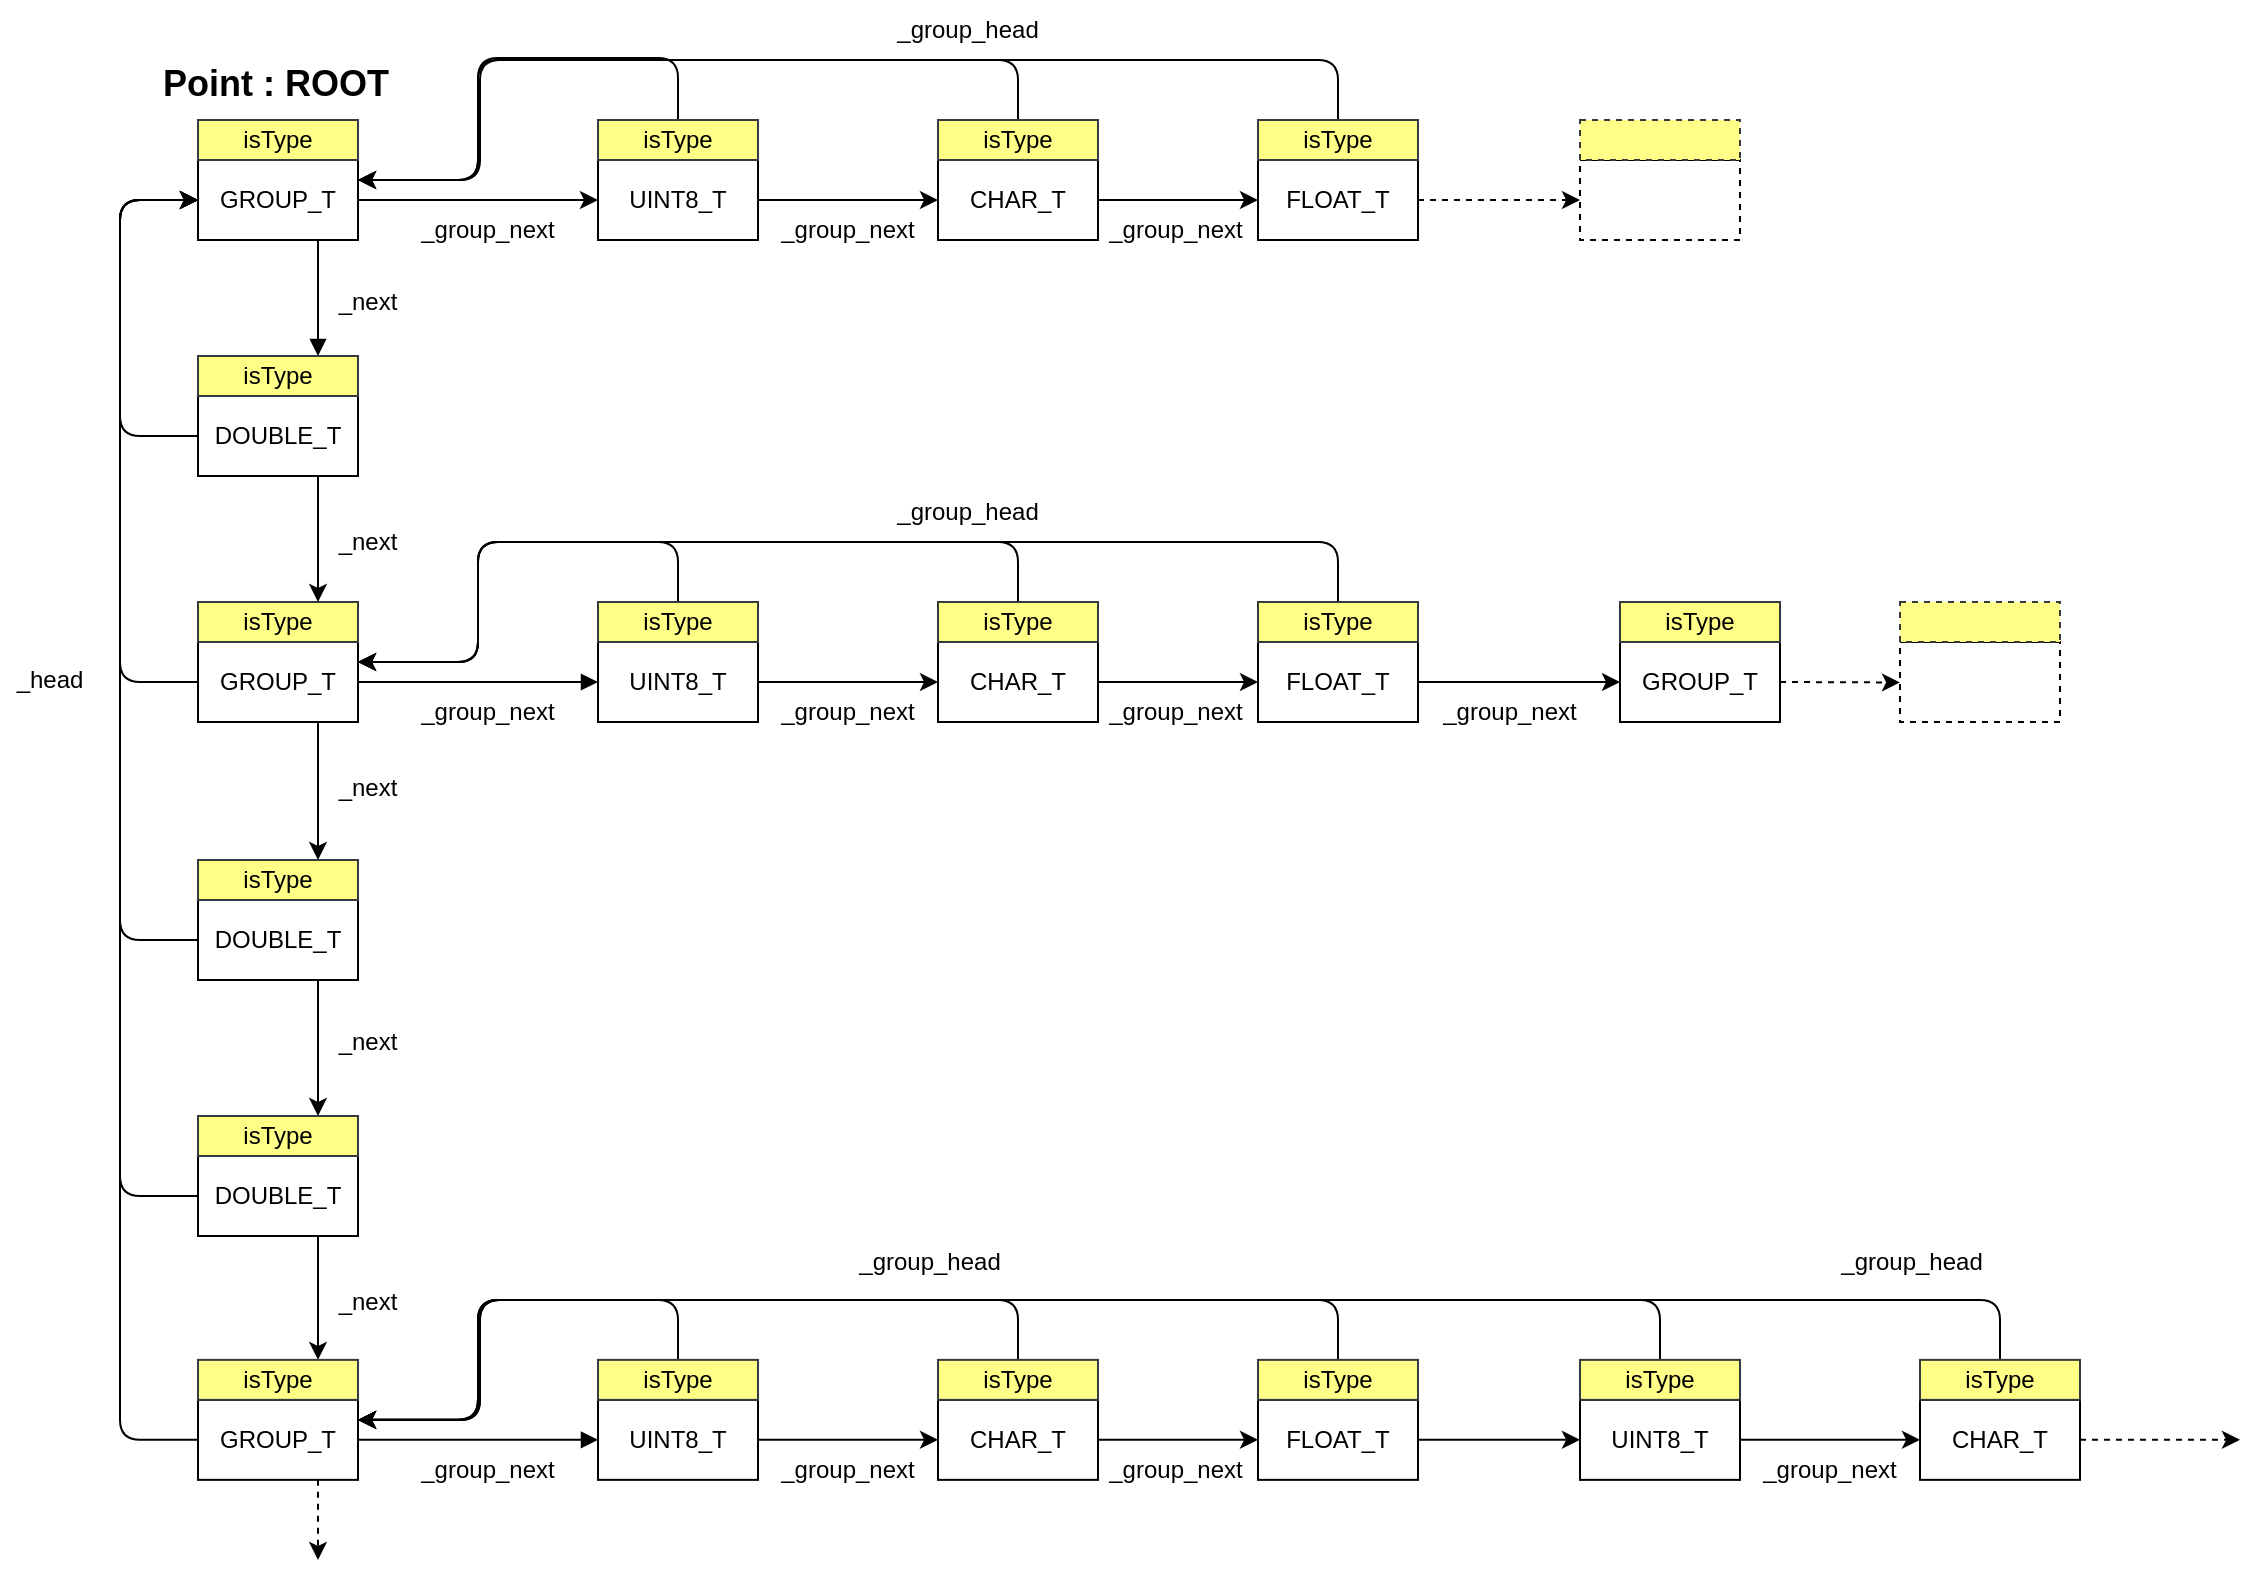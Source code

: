 <mxfile>
    <diagram id="4iThiWOuW6RBE41MxMGM" name="Init Point">
        <mxGraphModel dx="1348" dy="1096" grid="1" gridSize="10" guides="1" tooltips="1" connect="1" arrows="1" fold="1" page="1" pageScale="1" pageWidth="1169" pageHeight="827" math="0" shadow="0">
            <root>
                <mxCell id="0"/>
                <mxCell id="1" parent="0"/>
                <mxCell id="n9nPnC-nrkT3UAbufBiy-1" style="edgeStyle=none;html=1;exitX=1;exitY=0.5;exitDx=0;exitDy=0;entryX=0;entryY=0.5;entryDx=0;entryDy=0;endArrow=block;endFill=1;" edge="1" parent="1" source="ofREAWRliKzhn9Ep3vmD-1" target="ofREAWRliKzhn9Ep3vmD-10">
                    <mxGeometry relative="1" as="geometry"/>
                </mxCell>
                <mxCell id="n9nPnC-nrkT3UAbufBiy-42" style="edgeStyle=none;html=1;exitX=0.75;exitY=1;exitDx=0;exitDy=0;entryX=0.75;entryY=0;entryDx=0;entryDy=0;" edge="1" parent="1" source="ofREAWRliKzhn9Ep3vmD-1" target="n9nPnC-nrkT3UAbufBiy-41">
                    <mxGeometry relative="1" as="geometry"/>
                </mxCell>
                <mxCell id="YsFe-nArVIZYpezZopTt-15" style="edgeStyle=orthogonalEdgeStyle;html=1;exitX=0;exitY=0.5;exitDx=0;exitDy=0;entryX=0;entryY=0.5;entryDx=0;entryDy=0;" edge="1" parent="1" source="ofREAWRliKzhn9Ep3vmD-1" target="n9nPnC-nrkT3UAbufBiy-16">
                    <mxGeometry relative="1" as="geometry">
                        <Array as="points">
                            <mxPoint x="80" y="361"/>
                            <mxPoint x="80" y="120"/>
                        </Array>
                    </mxGeometry>
                </mxCell>
                <mxCell id="ofREAWRliKzhn9Ep3vmD-1" value="GROUP_T" style="rounded=0;whiteSpace=wrap;html=1;" vertex="1" parent="1">
                    <mxGeometry x="119" y="341" width="80" height="40" as="geometry"/>
                </mxCell>
                <mxCell id="n9nPnC-nrkT3UAbufBiy-8" style="edgeStyle=none;html=1;exitX=1;exitY=0.5;exitDx=0;exitDy=0;entryX=0;entryY=0.5;entryDx=0;entryDy=0;" edge="1" parent="1" source="ofREAWRliKzhn9Ep3vmD-2" target="ofREAWRliKzhn9Ep3vmD-4">
                    <mxGeometry relative="1" as="geometry"/>
                </mxCell>
                <mxCell id="ofREAWRliKzhn9Ep3vmD-2" value="CHAR_T" style="rounded=0;whiteSpace=wrap;html=1;" vertex="1" parent="1">
                    <mxGeometry x="489" y="341" width="80" height="40" as="geometry"/>
                </mxCell>
                <mxCell id="yKMFhbzpg5A_5rozGzah-3" style="edgeStyle=none;html=1;exitX=1;exitY=0.5;exitDx=0;exitDy=0;" edge="1" parent="1" source="ofREAWRliKzhn9Ep3vmD-4" target="yKMFhbzpg5A_5rozGzah-1">
                    <mxGeometry relative="1" as="geometry"/>
                </mxCell>
                <mxCell id="ofREAWRliKzhn9Ep3vmD-4" value="FLOAT_T" style="rounded=0;whiteSpace=wrap;html=1;" vertex="1" parent="1">
                    <mxGeometry x="649" y="341" width="80" height="40" as="geometry"/>
                </mxCell>
                <mxCell id="n9nPnC-nrkT3UAbufBiy-7" style="edgeStyle=none;html=1;exitX=1;exitY=0.5;exitDx=0;exitDy=0;entryX=0;entryY=0.5;entryDx=0;entryDy=0;" edge="1" parent="1" source="ofREAWRliKzhn9Ep3vmD-10" target="ofREAWRliKzhn9Ep3vmD-2">
                    <mxGeometry relative="1" as="geometry"/>
                </mxCell>
                <mxCell id="ofREAWRliKzhn9Ep3vmD-10" value="UINT8_T" style="rounded=0;whiteSpace=wrap;html=1;" vertex="1" parent="1">
                    <mxGeometry x="319" y="341" width="80" height="40" as="geometry"/>
                </mxCell>
                <mxCell id="wk05YMfpP9dzShogbG-W-1" value="isType" style="rounded=0;whiteSpace=wrap;html=1;fillColor=#ffff88;strokeColor=#36393d;" vertex="1" parent="1">
                    <mxGeometry x="119" y="321" width="80" height="20" as="geometry"/>
                </mxCell>
                <mxCell id="n9nPnC-nrkT3UAbufBiy-10" style="edgeStyle=orthogonalEdgeStyle;html=1;exitX=0.5;exitY=0;exitDx=0;exitDy=0;entryX=1;entryY=0.25;entryDx=0;entryDy=0;" edge="1" parent="1" source="n9nPnC-nrkT3UAbufBiy-4" target="ofREAWRliKzhn9Ep3vmD-1">
                    <mxGeometry relative="1" as="geometry">
                        <Array as="points">
                            <mxPoint x="359" y="291"/>
                            <mxPoint x="259" y="291"/>
                            <mxPoint x="259" y="351"/>
                        </Array>
                    </mxGeometry>
                </mxCell>
                <mxCell id="n9nPnC-nrkT3UAbufBiy-4" value="isType" style="rounded=0;whiteSpace=wrap;html=1;fillColor=#ffff88;strokeColor=#36393d;" vertex="1" parent="1">
                    <mxGeometry x="319" y="321" width="80" height="20" as="geometry"/>
                </mxCell>
                <mxCell id="n9nPnC-nrkT3UAbufBiy-11" style="edgeStyle=orthogonalEdgeStyle;html=1;exitX=0.5;exitY=0;exitDx=0;exitDy=0;" edge="1" parent="1" source="n9nPnC-nrkT3UAbufBiy-5">
                    <mxGeometry relative="1" as="geometry">
                        <mxPoint x="199" y="351" as="targetPoint"/>
                        <Array as="points">
                            <mxPoint x="529" y="291"/>
                            <mxPoint x="259" y="291"/>
                            <mxPoint x="259" y="351"/>
                        </Array>
                    </mxGeometry>
                </mxCell>
                <mxCell id="n9nPnC-nrkT3UAbufBiy-5" value="isType" style="rounded=0;whiteSpace=wrap;html=1;fillColor=#ffff88;strokeColor=#36393d;" vertex="1" parent="1">
                    <mxGeometry x="489" y="321" width="80" height="20" as="geometry"/>
                </mxCell>
                <mxCell id="n9nPnC-nrkT3UAbufBiy-9" style="edgeStyle=orthogonalEdgeStyle;html=1;exitX=0.5;exitY=0;exitDx=0;exitDy=0;entryX=1;entryY=0.25;entryDx=0;entryDy=0;" edge="1" parent="1" source="n9nPnC-nrkT3UAbufBiy-6" target="ofREAWRliKzhn9Ep3vmD-1">
                    <mxGeometry relative="1" as="geometry">
                        <Array as="points">
                            <mxPoint x="689" y="291"/>
                            <mxPoint x="259" y="291"/>
                            <mxPoint x="259" y="351"/>
                        </Array>
                    </mxGeometry>
                </mxCell>
                <mxCell id="n9nPnC-nrkT3UAbufBiy-6" value="isType" style="rounded=0;whiteSpace=wrap;html=1;fillColor=#ffff88;strokeColor=#36393d;" vertex="1" parent="1">
                    <mxGeometry x="649" y="321" width="80" height="20" as="geometry"/>
                </mxCell>
                <mxCell id="n9nPnC-nrkT3UAbufBiy-12" value="_group_next" style="text;html=1;align=center;verticalAlign=middle;whiteSpace=wrap;rounded=0;" vertex="1" parent="1">
                    <mxGeometry x="229" y="361" width="70" height="30" as="geometry"/>
                </mxCell>
                <mxCell id="n9nPnC-nrkT3UAbufBiy-13" value="_group_next" style="text;html=1;align=center;verticalAlign=middle;whiteSpace=wrap;rounded=0;" vertex="1" parent="1">
                    <mxGeometry x="409" y="361" width="70" height="30" as="geometry"/>
                </mxCell>
                <mxCell id="n9nPnC-nrkT3UAbufBiy-14" value="_group_next" style="text;html=1;align=center;verticalAlign=middle;whiteSpace=wrap;rounded=0;" vertex="1" parent="1">
                    <mxGeometry x="573" y="361" width="70" height="30" as="geometry"/>
                </mxCell>
                <mxCell id="n9nPnC-nrkT3UAbufBiy-15" value="_group_head" style="text;html=1;align=center;verticalAlign=middle;whiteSpace=wrap;rounded=0;" vertex="1" parent="1">
                    <mxGeometry x="469" y="261" width="70" height="30" as="geometry"/>
                </mxCell>
                <mxCell id="n9nPnC-nrkT3UAbufBiy-21" style="edgeStyle=none;html=1;exitX=0.75;exitY=1;exitDx=0;exitDy=0;entryX=0.75;entryY=0;entryDx=0;entryDy=0;endArrow=block;endFill=1;" edge="1" parent="1" source="n9nPnC-nrkT3UAbufBiy-16" target="n9nPnC-nrkT3UAbufBiy-20">
                    <mxGeometry relative="1" as="geometry">
                        <mxPoint x="179" y="196" as="targetPoint"/>
                    </mxGeometry>
                </mxCell>
                <mxCell id="n9nPnC-nrkT3UAbufBiy-39" style="edgeStyle=none;html=1;exitX=1;exitY=0.5;exitDx=0;exitDy=0;entryX=0;entryY=0.5;entryDx=0;entryDy=0;" edge="1" parent="1" source="n9nPnC-nrkT3UAbufBiy-16" target="n9nPnC-nrkT3UAbufBiy-29">
                    <mxGeometry relative="1" as="geometry"/>
                </mxCell>
                <mxCell id="n9nPnC-nrkT3UAbufBiy-16" value="GROUP_T" style="rounded=0;whiteSpace=wrap;html=1;" vertex="1" parent="1">
                    <mxGeometry x="119" y="100" width="80" height="40" as="geometry"/>
                </mxCell>
                <mxCell id="n9nPnC-nrkT3UAbufBiy-17" value="isType" style="rounded=0;whiteSpace=wrap;html=1;fillColor=#ffff88;strokeColor=#36393d;" vertex="1" parent="1">
                    <mxGeometry x="119" y="80" width="80" height="20" as="geometry"/>
                </mxCell>
                <mxCell id="n9nPnC-nrkT3UAbufBiy-18" value="&lt;b&gt;&lt;font style=&quot;font-size: 18px;&quot;&gt;Point : ROOT&lt;/font&gt;&lt;/b&gt;" style="text;html=1;align=center;verticalAlign=middle;whiteSpace=wrap;rounded=0;" vertex="1" parent="1">
                    <mxGeometry x="93" y="47" width="130" height="30" as="geometry"/>
                </mxCell>
                <mxCell id="n9nPnC-nrkT3UAbufBiy-22" style="edgeStyle=none;html=1;exitX=0.75;exitY=1;exitDx=0;exitDy=0;entryX=0.75;entryY=0;entryDx=0;entryDy=0;endArrow=classic;endFill=1;" edge="1" parent="1" source="n9nPnC-nrkT3UAbufBiy-19" target="wk05YMfpP9dzShogbG-W-1">
                    <mxGeometry relative="1" as="geometry">
                        <mxPoint x="179" y="271" as="sourcePoint"/>
                    </mxGeometry>
                </mxCell>
                <mxCell id="YsFe-nArVIZYpezZopTt-14" style="edgeStyle=orthogonalEdgeStyle;html=1;exitX=0;exitY=0.5;exitDx=0;exitDy=0;entryX=0;entryY=0.5;entryDx=0;entryDy=0;" edge="1" parent="1" source="n9nPnC-nrkT3UAbufBiy-19" target="n9nPnC-nrkT3UAbufBiy-16">
                    <mxGeometry relative="1" as="geometry">
                        <Array as="points">
                            <mxPoint x="80" y="238"/>
                            <mxPoint x="80" y="120"/>
                        </Array>
                    </mxGeometry>
                </mxCell>
                <mxCell id="n9nPnC-nrkT3UAbufBiy-19" value="DOUBLE_T" style="rounded=0;whiteSpace=wrap;html=1;" vertex="1" parent="1">
                    <mxGeometry x="119" y="218" width="80" height="40" as="geometry"/>
                </mxCell>
                <mxCell id="n9nPnC-nrkT3UAbufBiy-20" value="isType" style="rounded=0;whiteSpace=wrap;html=1;fillColor=#ffff88;strokeColor=#36393d;" vertex="1" parent="1">
                    <mxGeometry x="119" y="198" width="80" height="20" as="geometry"/>
                </mxCell>
                <mxCell id="n9nPnC-nrkT3UAbufBiy-25" style="edgeStyle=none;html=1;exitX=1;exitY=0.5;exitDx=0;exitDy=0;entryX=0;entryY=0.5;entryDx=0;entryDy=0;" edge="1" parent="1" source="n9nPnC-nrkT3UAbufBiy-26" target="n9nPnC-nrkT3UAbufBiy-27">
                    <mxGeometry relative="1" as="geometry"/>
                </mxCell>
                <mxCell id="n9nPnC-nrkT3UAbufBiy-26" value="CHAR_T" style="rounded=0;whiteSpace=wrap;html=1;" vertex="1" parent="1">
                    <mxGeometry x="489" y="100" width="80" height="40" as="geometry"/>
                </mxCell>
                <mxCell id="yKMFhbzpg5A_5rozGzah-5" style="edgeStyle=none;html=1;exitX=1;exitY=0.5;exitDx=0;exitDy=0;dashed=1;" edge="1" parent="1" source="n9nPnC-nrkT3UAbufBiy-27">
                    <mxGeometry relative="1" as="geometry">
                        <mxPoint x="810" y="120.059" as="targetPoint"/>
                    </mxGeometry>
                </mxCell>
                <mxCell id="n9nPnC-nrkT3UAbufBiy-27" value="FLOAT_T" style="rounded=0;whiteSpace=wrap;html=1;" vertex="1" parent="1">
                    <mxGeometry x="649" y="100" width="80" height="40" as="geometry"/>
                </mxCell>
                <mxCell id="n9nPnC-nrkT3UAbufBiy-28" style="edgeStyle=none;html=1;exitX=1;exitY=0.5;exitDx=0;exitDy=0;entryX=0;entryY=0.5;entryDx=0;entryDy=0;" edge="1" parent="1" source="n9nPnC-nrkT3UAbufBiy-29" target="n9nPnC-nrkT3UAbufBiy-26">
                    <mxGeometry relative="1" as="geometry"/>
                </mxCell>
                <mxCell id="n9nPnC-nrkT3UAbufBiy-29" value="UINT8_T" style="rounded=0;whiteSpace=wrap;html=1;" vertex="1" parent="1">
                    <mxGeometry x="319" y="100" width="80" height="40" as="geometry"/>
                </mxCell>
                <mxCell id="YsFe-nArVIZYpezZopTt-3" style="edgeStyle=orthogonalEdgeStyle;html=1;exitX=0.5;exitY=0;exitDx=0;exitDy=0;entryX=1;entryY=0.25;entryDx=0;entryDy=0;" edge="1" parent="1" target="n9nPnC-nrkT3UAbufBiy-16">
                    <mxGeometry relative="1" as="geometry">
                        <mxPoint x="359" y="83" as="sourcePoint"/>
                        <mxPoint x="199" y="113" as="targetPoint"/>
                        <Array as="points">
                            <mxPoint x="359" y="49"/>
                            <mxPoint x="259" y="49"/>
                            <mxPoint x="259" y="110"/>
                        </Array>
                    </mxGeometry>
                </mxCell>
                <mxCell id="n9nPnC-nrkT3UAbufBiy-30" value="isType" style="rounded=0;whiteSpace=wrap;html=1;fillColor=#ffff88;strokeColor=#36393d;" vertex="1" parent="1">
                    <mxGeometry x="319" y="80" width="80" height="20" as="geometry"/>
                </mxCell>
                <mxCell id="YsFe-nArVIZYpezZopTt-4" style="edgeStyle=orthogonalEdgeStyle;html=1;exitX=0.5;exitY=0;exitDx=0;exitDy=0;entryX=1;entryY=0.25;entryDx=0;entryDy=0;" edge="1" parent="1" target="n9nPnC-nrkT3UAbufBiy-16">
                    <mxGeometry relative="1" as="geometry">
                        <mxPoint x="529" y="84" as="sourcePoint"/>
                        <mxPoint x="199.0" y="114" as="targetPoint"/>
                        <Array as="points">
                            <mxPoint x="529" y="50"/>
                            <mxPoint x="260" y="50"/>
                            <mxPoint x="260" y="110"/>
                        </Array>
                    </mxGeometry>
                </mxCell>
                <mxCell id="n9nPnC-nrkT3UAbufBiy-31" value="isType" style="rounded=0;whiteSpace=wrap;html=1;fillColor=#ffff88;strokeColor=#36393d;" vertex="1" parent="1">
                    <mxGeometry x="489" y="80" width="80" height="20" as="geometry"/>
                </mxCell>
                <mxCell id="n9nPnC-nrkT3UAbufBiy-32" style="edgeStyle=orthogonalEdgeStyle;html=1;exitX=0.5;exitY=0;exitDx=0;exitDy=0;entryX=1;entryY=0.25;entryDx=0;entryDy=0;" edge="1" parent="1" source="n9nPnC-nrkT3UAbufBiy-33">
                    <mxGeometry relative="1" as="geometry">
                        <mxPoint x="199" y="110" as="targetPoint"/>
                        <Array as="points">
                            <mxPoint x="689" y="50"/>
                            <mxPoint x="259" y="50"/>
                            <mxPoint x="259" y="110"/>
                        </Array>
                    </mxGeometry>
                </mxCell>
                <mxCell id="n9nPnC-nrkT3UAbufBiy-33" value="isType" style="rounded=0;whiteSpace=wrap;html=1;fillColor=#ffff88;strokeColor=#36393d;" vertex="1" parent="1">
                    <mxGeometry x="649" y="80" width="80" height="20" as="geometry"/>
                </mxCell>
                <mxCell id="n9nPnC-nrkT3UAbufBiy-34" value="_group_next" style="text;html=1;align=center;verticalAlign=middle;whiteSpace=wrap;rounded=0;" vertex="1" parent="1">
                    <mxGeometry x="229" y="120" width="70" height="30" as="geometry"/>
                </mxCell>
                <mxCell id="n9nPnC-nrkT3UAbufBiy-35" value="_group_next" style="text;html=1;align=center;verticalAlign=middle;whiteSpace=wrap;rounded=0;" vertex="1" parent="1">
                    <mxGeometry x="409" y="120" width="70" height="30" as="geometry"/>
                </mxCell>
                <mxCell id="n9nPnC-nrkT3UAbufBiy-36" value="_group_next" style="text;html=1;align=center;verticalAlign=middle;whiteSpace=wrap;rounded=0;" vertex="1" parent="1">
                    <mxGeometry x="573" y="120" width="70" height="30" as="geometry"/>
                </mxCell>
                <mxCell id="n9nPnC-nrkT3UAbufBiy-37" value="_group_head" style="text;html=1;align=center;verticalAlign=middle;whiteSpace=wrap;rounded=0;" vertex="1" parent="1">
                    <mxGeometry x="469" y="20" width="70" height="30" as="geometry"/>
                </mxCell>
                <mxCell id="n9nPnC-nrkT3UAbufBiy-46" style="edgeStyle=none;html=1;exitX=0.75;exitY=1;exitDx=0;exitDy=0;entryX=0.75;entryY=0;entryDx=0;entryDy=0;" edge="1" parent="1" source="n9nPnC-nrkT3UAbufBiy-40" target="n9nPnC-nrkT3UAbufBiy-45">
                    <mxGeometry relative="1" as="geometry"/>
                </mxCell>
                <mxCell id="YsFe-nArVIZYpezZopTt-16" style="edgeStyle=orthogonalEdgeStyle;html=1;exitX=0;exitY=0.5;exitDx=0;exitDy=0;entryX=0;entryY=0.5;entryDx=0;entryDy=0;" edge="1" parent="1" source="n9nPnC-nrkT3UAbufBiy-40" target="n9nPnC-nrkT3UAbufBiy-16">
                    <mxGeometry relative="1" as="geometry">
                        <Array as="points">
                            <mxPoint x="80" y="490"/>
                            <mxPoint x="80" y="120"/>
                        </Array>
                    </mxGeometry>
                </mxCell>
                <mxCell id="n9nPnC-nrkT3UAbufBiy-40" value="DOUBLE_T" style="rounded=0;whiteSpace=wrap;html=1;" vertex="1" parent="1">
                    <mxGeometry x="119" y="470" width="80" height="40" as="geometry"/>
                </mxCell>
                <mxCell id="n9nPnC-nrkT3UAbufBiy-41" value="isType" style="rounded=0;whiteSpace=wrap;html=1;fillColor=#ffff88;strokeColor=#36393d;" vertex="1" parent="1">
                    <mxGeometry x="119" y="450" width="80" height="20" as="geometry"/>
                </mxCell>
                <mxCell id="n9nPnC-nrkT3UAbufBiy-65" style="edgeStyle=none;html=1;exitX=0.75;exitY=1;exitDx=0;exitDy=0;entryX=0.75;entryY=0;entryDx=0;entryDy=0;" edge="1" parent="1" source="n9nPnC-nrkT3UAbufBiy-44" target="n9nPnC-nrkT3UAbufBiy-55">
                    <mxGeometry relative="1" as="geometry"/>
                </mxCell>
                <mxCell id="YsFe-nArVIZYpezZopTt-17" style="edgeStyle=orthogonalEdgeStyle;html=1;exitX=0;exitY=0.5;exitDx=0;exitDy=0;entryX=0;entryY=0.5;entryDx=0;entryDy=0;" edge="1" parent="1" source="n9nPnC-nrkT3UAbufBiy-44" target="n9nPnC-nrkT3UAbufBiy-16">
                    <mxGeometry relative="1" as="geometry">
                        <Array as="points">
                            <mxPoint x="80" y="618"/>
                            <mxPoint x="80" y="120"/>
                        </Array>
                    </mxGeometry>
                </mxCell>
                <mxCell id="n9nPnC-nrkT3UAbufBiy-44" value="DOUBLE_T" style="rounded=0;whiteSpace=wrap;html=1;" vertex="1" parent="1">
                    <mxGeometry x="119" y="598" width="80" height="40" as="geometry"/>
                </mxCell>
                <mxCell id="n9nPnC-nrkT3UAbufBiy-45" value="isType" style="rounded=0;whiteSpace=wrap;html=1;fillColor=#ffff88;strokeColor=#36393d;" vertex="1" parent="1">
                    <mxGeometry x="119" y="578" width="80" height="20" as="geometry"/>
                </mxCell>
                <mxCell id="n9nPnC-nrkT3UAbufBiy-48" style="edgeStyle=none;html=1;exitX=1;exitY=0.5;exitDx=0;exitDy=0;entryX=0;entryY=0.5;entryDx=0;entryDy=0;endArrow=block;endFill=1;" edge="1" parent="1" source="n9nPnC-nrkT3UAbufBiy-49" target="n9nPnC-nrkT3UAbufBiy-54">
                    <mxGeometry relative="1" as="geometry"/>
                </mxCell>
                <mxCell id="YsFe-nArVIZYpezZopTt-13" style="edgeStyle=orthogonalEdgeStyle;html=1;exitX=0;exitY=0.5;exitDx=0;exitDy=0;entryX=0;entryY=0.5;entryDx=0;entryDy=0;" edge="1" parent="1" source="n9nPnC-nrkT3UAbufBiy-49" target="n9nPnC-nrkT3UAbufBiy-16">
                    <mxGeometry relative="1" as="geometry">
                        <Array as="points">
                            <mxPoint x="80" y="740"/>
                            <mxPoint x="80" y="120"/>
                        </Array>
                    </mxGeometry>
                </mxCell>
                <mxCell id="yKMFhbzpg5A_5rozGzah-7" style="edgeStyle=none;html=1;exitX=0.75;exitY=1;exitDx=0;exitDy=0;dashed=1;" edge="1" parent="1" source="n9nPnC-nrkT3UAbufBiy-49">
                    <mxGeometry relative="1" as="geometry">
                        <mxPoint x="179" y="800" as="targetPoint"/>
                    </mxGeometry>
                </mxCell>
                <mxCell id="n9nPnC-nrkT3UAbufBiy-49" value="GROUP_T" style="rounded=0;whiteSpace=wrap;html=1;" vertex="1" parent="1">
                    <mxGeometry x="119" y="719.93" width="80" height="40" as="geometry"/>
                </mxCell>
                <mxCell id="n9nPnC-nrkT3UAbufBiy-50" style="edgeStyle=none;html=1;exitX=1;exitY=0.5;exitDx=0;exitDy=0;entryX=0;entryY=0.5;entryDx=0;entryDy=0;" edge="1" parent="1" source="n9nPnC-nrkT3UAbufBiy-51" target="n9nPnC-nrkT3UAbufBiy-52">
                    <mxGeometry relative="1" as="geometry"/>
                </mxCell>
                <mxCell id="n9nPnC-nrkT3UAbufBiy-51" value="CHAR_T" style="rounded=0;whiteSpace=wrap;html=1;" vertex="1" parent="1">
                    <mxGeometry x="489" y="719.93" width="80" height="40" as="geometry"/>
                </mxCell>
                <mxCell id="n9nPnC-nrkT3UAbufBiy-79" style="edgeStyle=none;html=1;exitX=1;exitY=0.5;exitDx=0;exitDy=0;entryX=0;entryY=0.5;entryDx=0;entryDy=0;" edge="1" parent="1" source="n9nPnC-nrkT3UAbufBiy-52" target="n9nPnC-nrkT3UAbufBiy-72">
                    <mxGeometry relative="1" as="geometry"/>
                </mxCell>
                <mxCell id="n9nPnC-nrkT3UAbufBiy-52" value="FLOAT_T" style="rounded=0;whiteSpace=wrap;html=1;" vertex="1" parent="1">
                    <mxGeometry x="649" y="719.93" width="80" height="40" as="geometry"/>
                </mxCell>
                <mxCell id="n9nPnC-nrkT3UAbufBiy-53" style="edgeStyle=none;html=1;exitX=1;exitY=0.5;exitDx=0;exitDy=0;entryX=0;entryY=0.5;entryDx=0;entryDy=0;" edge="1" parent="1" source="n9nPnC-nrkT3UAbufBiy-54" target="n9nPnC-nrkT3UAbufBiy-51">
                    <mxGeometry relative="1" as="geometry"/>
                </mxCell>
                <mxCell id="n9nPnC-nrkT3UAbufBiy-54" value="UINT8_T" style="rounded=0;whiteSpace=wrap;html=1;" vertex="1" parent="1">
                    <mxGeometry x="319" y="719.93" width="80" height="40" as="geometry"/>
                </mxCell>
                <mxCell id="n9nPnC-nrkT3UAbufBiy-55" value="isType" style="rounded=0;whiteSpace=wrap;html=1;fillColor=#ffff88;strokeColor=#36393d;" vertex="1" parent="1">
                    <mxGeometry x="119" y="699.93" width="80" height="20" as="geometry"/>
                </mxCell>
                <mxCell id="n9nPnC-nrkT3UAbufBiy-56" style="edgeStyle=orthogonalEdgeStyle;html=1;exitX=0.5;exitY=0;exitDx=0;exitDy=0;entryX=1;entryY=0.25;entryDx=0;entryDy=0;" edge="1" parent="1" source="n9nPnC-nrkT3UAbufBiy-57" target="n9nPnC-nrkT3UAbufBiy-49">
                    <mxGeometry relative="1" as="geometry">
                        <Array as="points">
                            <mxPoint x="359" y="669.93"/>
                            <mxPoint x="259" y="669.93"/>
                            <mxPoint x="259" y="729.93"/>
                        </Array>
                    </mxGeometry>
                </mxCell>
                <mxCell id="n9nPnC-nrkT3UAbufBiy-57" value="isType" style="rounded=0;whiteSpace=wrap;html=1;fillColor=#ffff88;strokeColor=#36393d;" vertex="1" parent="1">
                    <mxGeometry x="319" y="699.93" width="80" height="20" as="geometry"/>
                </mxCell>
                <mxCell id="n9nPnC-nrkT3UAbufBiy-58" style="edgeStyle=orthogonalEdgeStyle;html=1;exitX=0.5;exitY=0;exitDx=0;exitDy=0;" edge="1" parent="1" source="n9nPnC-nrkT3UAbufBiy-59">
                    <mxGeometry relative="1" as="geometry">
                        <mxPoint x="199" y="729.93" as="targetPoint"/>
                        <Array as="points">
                            <mxPoint x="529" y="669.93"/>
                            <mxPoint x="259" y="669.93"/>
                            <mxPoint x="259" y="729.93"/>
                        </Array>
                    </mxGeometry>
                </mxCell>
                <mxCell id="n9nPnC-nrkT3UAbufBiy-59" value="isType" style="rounded=0;whiteSpace=wrap;html=1;fillColor=#ffff88;strokeColor=#36393d;" vertex="1" parent="1">
                    <mxGeometry x="489" y="699.93" width="80" height="20" as="geometry"/>
                </mxCell>
                <mxCell id="n9nPnC-nrkT3UAbufBiy-60" style="edgeStyle=orthogonalEdgeStyle;html=1;exitX=0.5;exitY=0;exitDx=0;exitDy=0;entryX=1;entryY=0.25;entryDx=0;entryDy=0;" edge="1" parent="1" source="n9nPnC-nrkT3UAbufBiy-61" target="n9nPnC-nrkT3UAbufBiy-49">
                    <mxGeometry relative="1" as="geometry">
                        <Array as="points">
                            <mxPoint x="689" y="669.93"/>
                            <mxPoint x="259" y="669.93"/>
                            <mxPoint x="259" y="729.93"/>
                        </Array>
                    </mxGeometry>
                </mxCell>
                <mxCell id="n9nPnC-nrkT3UAbufBiy-61" value="isType" style="rounded=0;whiteSpace=wrap;html=1;fillColor=#ffff88;strokeColor=#36393d;" vertex="1" parent="1">
                    <mxGeometry x="649" y="699.93" width="80" height="20" as="geometry"/>
                </mxCell>
                <mxCell id="n9nPnC-nrkT3UAbufBiy-62" value="_group_next" style="text;html=1;align=center;verticalAlign=middle;whiteSpace=wrap;rounded=0;" vertex="1" parent="1">
                    <mxGeometry x="229" y="739.93" width="70" height="30" as="geometry"/>
                </mxCell>
                <mxCell id="n9nPnC-nrkT3UAbufBiy-63" value="_group_next" style="text;html=1;align=center;verticalAlign=middle;whiteSpace=wrap;rounded=0;" vertex="1" parent="1">
                    <mxGeometry x="409" y="739.93" width="70" height="30" as="geometry"/>
                </mxCell>
                <mxCell id="n9nPnC-nrkT3UAbufBiy-64" value="_group_next" style="text;html=1;align=center;verticalAlign=middle;whiteSpace=wrap;rounded=0;" vertex="1" parent="1">
                    <mxGeometry x="573" y="739.93" width="70" height="30" as="geometry"/>
                </mxCell>
                <mxCell id="n9nPnC-nrkT3UAbufBiy-67" value="_group_head" style="text;html=1;align=center;verticalAlign=middle;whiteSpace=wrap;rounded=0;" vertex="1" parent="1">
                    <mxGeometry x="450" y="636" width="70" height="30" as="geometry"/>
                </mxCell>
                <mxCell id="n9nPnC-nrkT3UAbufBiy-68" style="edgeStyle=none;html=1;exitX=1;exitY=0.5;exitDx=0;exitDy=0;entryX=0;entryY=0.5;entryDx=0;entryDy=0;dashed=1;" edge="1" parent="1" source="n9nPnC-nrkT3UAbufBiy-69">
                    <mxGeometry relative="1" as="geometry">
                        <mxPoint x="1140" y="739.93" as="targetPoint"/>
                    </mxGeometry>
                </mxCell>
                <mxCell id="n9nPnC-nrkT3UAbufBiy-69" value="CHAR_T" style="rounded=0;whiteSpace=wrap;html=1;" vertex="1" parent="1">
                    <mxGeometry x="980" y="719.93" width="80" height="40" as="geometry"/>
                </mxCell>
                <mxCell id="n9nPnC-nrkT3UAbufBiy-71" style="edgeStyle=none;html=1;exitX=1;exitY=0.5;exitDx=0;exitDy=0;entryX=0;entryY=0.5;entryDx=0;entryDy=0;" edge="1" parent="1" source="n9nPnC-nrkT3UAbufBiy-72" target="n9nPnC-nrkT3UAbufBiy-69">
                    <mxGeometry relative="1" as="geometry"/>
                </mxCell>
                <mxCell id="n9nPnC-nrkT3UAbufBiy-72" value="UINT8_T" style="rounded=0;whiteSpace=wrap;html=1;" vertex="1" parent="1">
                    <mxGeometry x="810" y="719.93" width="80" height="40" as="geometry"/>
                </mxCell>
                <mxCell id="n9nPnC-nrkT3UAbufBiy-80" style="edgeStyle=orthogonalEdgeStyle;html=1;exitX=0.5;exitY=0;exitDx=0;exitDy=0;entryX=1;entryY=0.25;entryDx=0;entryDy=0;" edge="1" parent="1" target="n9nPnC-nrkT3UAbufBiy-49">
                    <mxGeometry relative="1" as="geometry">
                        <mxPoint x="850" y="703.93" as="sourcePoint"/>
                        <mxPoint x="199" y="733.93" as="targetPoint"/>
                        <Array as="points">
                            <mxPoint x="850" y="670"/>
                            <mxPoint x="260" y="670"/>
                            <mxPoint x="260" y="730"/>
                            <mxPoint x="199" y="730"/>
                        </Array>
                    </mxGeometry>
                </mxCell>
                <mxCell id="n9nPnC-nrkT3UAbufBiy-73" value="isType" style="rounded=0;whiteSpace=wrap;html=1;fillColor=#ffff88;strokeColor=#36393d;" vertex="1" parent="1">
                    <mxGeometry x="810" y="699.93" width="80" height="20" as="geometry"/>
                </mxCell>
                <mxCell id="n9nPnC-nrkT3UAbufBiy-81" style="edgeStyle=orthogonalEdgeStyle;html=1;exitX=0.5;exitY=0;exitDx=0;exitDy=0;entryX=1;entryY=0.25;entryDx=0;entryDy=0;" edge="1" parent="1" target="n9nPnC-nrkT3UAbufBiy-49">
                    <mxGeometry relative="1" as="geometry">
                        <mxPoint x="1020.0" y="703.93" as="sourcePoint"/>
                        <mxPoint x="199" y="733.93" as="targetPoint"/>
                        <Array as="points">
                            <mxPoint x="1020" y="670"/>
                            <mxPoint x="260" y="670"/>
                            <mxPoint x="260" y="730"/>
                            <mxPoint x="199" y="730"/>
                        </Array>
                    </mxGeometry>
                </mxCell>
                <mxCell id="n9nPnC-nrkT3UAbufBiy-74" value="isType" style="rounded=0;whiteSpace=wrap;html=1;fillColor=#ffff88;strokeColor=#36393d;" vertex="1" parent="1">
                    <mxGeometry x="980" y="699.93" width="80" height="20" as="geometry"/>
                </mxCell>
                <mxCell id="n9nPnC-nrkT3UAbufBiy-76" value="_group_next" style="text;html=1;align=center;verticalAlign=middle;whiteSpace=wrap;rounded=0;" vertex="1" parent="1">
                    <mxGeometry x="900" y="739.93" width="70" height="30" as="geometry"/>
                </mxCell>
                <mxCell id="n9nPnC-nrkT3UAbufBiy-78" value="_group_head" style="text;html=1;align=center;verticalAlign=middle;whiteSpace=wrap;rounded=0;" vertex="1" parent="1">
                    <mxGeometry x="941" y="636" width="70" height="30" as="geometry"/>
                </mxCell>
                <mxCell id="YsFe-nArVIZYpezZopTt-1" value="_next" style="text;html=1;align=center;verticalAlign=middle;whiteSpace=wrap;rounded=0;" vertex="1" parent="1">
                    <mxGeometry x="179" y="156" width="50" height="30" as="geometry"/>
                </mxCell>
                <mxCell id="YsFe-nArVIZYpezZopTt-2" value="_next" style="text;html=1;align=center;verticalAlign=middle;whiteSpace=wrap;rounded=0;" vertex="1" parent="1">
                    <mxGeometry x="179" y="276" width="50" height="30" as="geometry"/>
                </mxCell>
                <mxCell id="YsFe-nArVIZYpezZopTt-5" value="_next" style="text;html=1;align=center;verticalAlign=middle;whiteSpace=wrap;rounded=0;" vertex="1" parent="1">
                    <mxGeometry x="179" y="398.5" width="50" height="30" as="geometry"/>
                </mxCell>
                <mxCell id="YsFe-nArVIZYpezZopTt-6" value="_next" style="text;html=1;align=center;verticalAlign=middle;whiteSpace=wrap;rounded=0;" vertex="1" parent="1">
                    <mxGeometry x="179" y="526" width="50" height="30" as="geometry"/>
                </mxCell>
                <mxCell id="YsFe-nArVIZYpezZopTt-7" value="_next" style="text;html=1;align=center;verticalAlign=middle;whiteSpace=wrap;rounded=0;" vertex="1" parent="1">
                    <mxGeometry x="179" y="656" width="50" height="30" as="geometry"/>
                </mxCell>
                <mxCell id="YsFe-nArVIZYpezZopTt-18" value="_head" style="text;html=1;align=center;verticalAlign=middle;whiteSpace=wrap;rounded=0;" vertex="1" parent="1">
                    <mxGeometry x="20" y="345" width="50" height="30" as="geometry"/>
                </mxCell>
                <mxCell id="yKMFhbzpg5A_5rozGzah-6" style="edgeStyle=none;html=1;exitX=1;exitY=0.5;exitDx=0;exitDy=0;dashed=1;" edge="1" parent="1" source="yKMFhbzpg5A_5rozGzah-1">
                    <mxGeometry relative="1" as="geometry">
                        <mxPoint x="970" y="361.235" as="targetPoint"/>
                    </mxGeometry>
                </mxCell>
                <mxCell id="yKMFhbzpg5A_5rozGzah-1" value="GROUP_T" style="rounded=0;whiteSpace=wrap;html=1;" vertex="1" parent="1">
                    <mxGeometry x="830" y="341" width="80" height="40" as="geometry"/>
                </mxCell>
                <mxCell id="yKMFhbzpg5A_5rozGzah-2" value="isType" style="rounded=0;whiteSpace=wrap;html=1;fillColor=#ffff88;strokeColor=#36393d;" vertex="1" parent="1">
                    <mxGeometry x="830" y="321" width="80" height="20" as="geometry"/>
                </mxCell>
                <mxCell id="yKMFhbzpg5A_5rozGzah-4" value="_group_next" style="text;html=1;align=center;verticalAlign=middle;whiteSpace=wrap;rounded=0;" vertex="1" parent="1">
                    <mxGeometry x="740" y="361" width="70" height="30" as="geometry"/>
                </mxCell>
                <mxCell id="yKMFhbzpg5A_5rozGzah-9" value="" style="rounded=0;whiteSpace=wrap;html=1;dashed=1;" vertex="1" parent="1">
                    <mxGeometry x="810" y="100" width="80" height="40" as="geometry"/>
                </mxCell>
                <mxCell id="yKMFhbzpg5A_5rozGzah-10" value="" style="rounded=0;whiteSpace=wrap;html=1;fillColor=#ffff88;strokeColor=#36393d;dashed=1;" vertex="1" parent="1">
                    <mxGeometry x="810" y="80" width="80" height="20" as="geometry"/>
                </mxCell>
                <mxCell id="yKMFhbzpg5A_5rozGzah-12" value="" style="rounded=0;whiteSpace=wrap;html=1;dashed=1;" vertex="1" parent="1">
                    <mxGeometry x="970" y="341" width="80" height="40" as="geometry"/>
                </mxCell>
                <mxCell id="yKMFhbzpg5A_5rozGzah-13" value="" style="rounded=0;whiteSpace=wrap;html=1;fillColor=#ffff88;strokeColor=#36393d;dashed=1;" vertex="1" parent="1">
                    <mxGeometry x="970" y="321" width="80" height="20" as="geometry"/>
                </mxCell>
            </root>
        </mxGraphModel>
    </diagram>
    <diagram id="e6WlL495jt_Xe354YPOg" name="Point Stucture">
        <mxGraphModel dx="1348" dy="1096" grid="1" gridSize="10" guides="1" tooltips="1" connect="1" arrows="1" fold="1" page="1" pageScale="1" pageWidth="1169" pageHeight="827" math="0" shadow="0">
            <root>
                <mxCell id="0"/>
                <mxCell id="1" parent="0"/>
                <mxCell id="CVOQ1TxzFJHfKccozfDj-20" style="edgeStyle=orthogonalEdgeStyle;html=1;exitX=0.5;exitY=1;exitDx=0;exitDy=0;entryX=0;entryY=0.5;entryDx=0;entryDy=0;endArrow=none;endFill=0;" edge="1" parent="1" source="2" target="CVOQ1TxzFJHfKccozfDj-19">
                    <mxGeometry relative="1" as="geometry"/>
                </mxCell>
                <mxCell id="2" value="&lt;b&gt;Point&lt;/b&gt;" style="rounded=1;whiteSpace=wrap;html=1;fillColor=#ffff88;strokeColor=#36393d;" vertex="1" parent="1">
                    <mxGeometry x="350" y="40" width="60" height="30" as="geometry"/>
                </mxCell>
                <mxCell id="7" style="edgeStyle=none;html=1;exitX=1;exitY=0.5;exitDx=0;exitDy=0;endArrow=none;endFill=0;" edge="1" parent="1" source="9" target="4">
                    <mxGeometry relative="1" as="geometry">
                        <mxPoint x="200" y="145" as="sourcePoint"/>
                    </mxGeometry>
                </mxCell>
                <mxCell id="6" style="edgeStyle=orthogonalEdgeStyle;html=1;exitX=1;exitY=0.5;exitDx=0;exitDy=0;entryX=0.5;entryY=1;entryDx=0;entryDy=0;endArrow=none;endFill=0;" edge="1" parent="1" source="4" target="2">
                    <mxGeometry relative="1" as="geometry"/>
                </mxCell>
                <mxCell id="17" style="edgeStyle=orthogonalEdgeStyle;html=1;exitX=0;exitY=0.5;exitDx=0;exitDy=0;entryX=1;entryY=0.5;entryDx=0;entryDy=0;endArrow=none;endFill=0;" edge="1" parent="1" source="4" target="16">
                    <mxGeometry relative="1" as="geometry"/>
                </mxCell>
                <mxCell id="4" value="&lt;b&gt;Private&lt;/b&gt;" style="rounded=0;whiteSpace=wrap;html=1;" vertex="1" parent="1">
                    <mxGeometry x="260" y="130" width="70" height="30" as="geometry"/>
                </mxCell>
                <mxCell id="9" value="&lt;b&gt;Variable Group&lt;/b&gt;" style="rounded=0;whiteSpace=wrap;html=1;fillColor=#cce5ff;strokeColor=#36393d;" vertex="1" parent="1">
                    <mxGeometry x="80" y="130" width="120" height="30" as="geometry"/>
                </mxCell>
                <mxCell id="10" value="_name" style="rounded=0;whiteSpace=wrap;html=1;fillColor=#CCFF99;" vertex="1" parent="1">
                    <mxGeometry x="80" y="160" width="120" height="20" as="geometry"/>
                </mxCell>
                <mxCell id="11" value="_data" style="rounded=0;whiteSpace=wrap;html=1;fillColor=#CCFF99;" vertex="1" parent="1">
                    <mxGeometry x="80" y="180" width="120" height="20" as="geometry"/>
                </mxCell>
                <mxCell id="12" value="_elements_size" style="rounded=0;whiteSpace=wrap;html=1;fillColor=#CCFF99;" vertex="1" parent="1">
                    <mxGeometry x="80" y="200" width="120" height="20" as="geometry"/>
                </mxCell>
                <mxCell id="13" value="_total_byte_size" style="rounded=0;whiteSpace=wrap;html=1;fillColor=#CCFF99;" vertex="1" parent="1">
                    <mxGeometry x="80" y="220" width="120" height="20" as="geometry"/>
                </mxCell>
                <mxCell id="14" value="_type" style="rounded=0;whiteSpace=wrap;html=1;fillColor=#CCFF99;" vertex="1" parent="1">
                    <mxGeometry x="80" y="240" width="120" height="20" as="geometry"/>
                </mxCell>
                <mxCell id="15" value="_mark" style="rounded=0;whiteSpace=wrap;html=1;fillColor=#CCFF99;" vertex="1" parent="1">
                    <mxGeometry x="80" y="260" width="120" height="20" as="geometry"/>
                </mxCell>
                <mxCell id="16" value="&lt;b&gt;Branch Group&lt;/b&gt;" style="rounded=0;whiteSpace=wrap;html=1;fillColor=#cce5ff;strokeColor=#36393d;" vertex="1" parent="1">
                    <mxGeometry x="80" y="300" width="120" height="30" as="geometry"/>
                </mxCell>
                <mxCell id="18" value="_next" style="rounded=0;whiteSpace=wrap;html=1;fillColor=#CCFF99;" vertex="1" parent="1">
                    <mxGeometry x="80" y="330" width="120" height="20" as="geometry"/>
                </mxCell>
                <mxCell id="19" value="_prev" style="rounded=0;whiteSpace=wrap;html=1;fillColor=#CCFF99;" vertex="1" parent="1">
                    <mxGeometry x="80" y="350" width="120" height="20" as="geometry"/>
                </mxCell>
                <mxCell id="CVOQ1TxzFJHfKccozfDj-24" style="edgeStyle=none;html=1;exitX=1;exitY=0.5;exitDx=0;exitDy=0;entryX=0;entryY=0.5;entryDx=0;entryDy=0;endArrow=none;endFill=0;" edge="1" parent="1" source="CVOQ1TxzFJHfKccozfDj-19" target="CVOQ1TxzFJHfKccozfDj-23">
                    <mxGeometry relative="1" as="geometry"/>
                </mxCell>
                <mxCell id="CVOQ1TxzFJHfKccozfDj-55" style="edgeStyle=orthogonalEdgeStyle;html=1;exitX=1;exitY=0.5;exitDx=0;exitDy=0;endArrow=none;endFill=0;" edge="1" parent="1" source="CVOQ1TxzFJHfKccozfDj-19" target="CVOQ1TxzFJHfKccozfDj-21">
                    <mxGeometry relative="1" as="geometry"/>
                </mxCell>
                <mxCell id="CVOQ1TxzFJHfKccozfDj-19" value="&lt;b&gt;Public&lt;/b&gt;" style="rounded=0;whiteSpace=wrap;html=1;" vertex="1" parent="1">
                    <mxGeometry x="420" y="130" width="70" height="30" as="geometry"/>
                </mxCell>
                <mxCell id="CVOQ1TxzFJHfKccozfDj-56" style="edgeStyle=orthogonalEdgeStyle;html=1;exitX=0.5;exitY=1;exitDx=0;exitDy=0;entryX=0.5;entryY=0;entryDx=0;entryDy=0;endArrow=none;endFill=0;" edge="1" parent="1" source="CVOQ1TxzFJHfKccozfDj-21" target="CVOQ1TxzFJHfKccozfDj-46">
                    <mxGeometry relative="1" as="geometry"/>
                </mxCell>
                <mxCell id="CVOQ1TxzFJHfKccozfDj-57" style="edgeStyle=orthogonalEdgeStyle;html=1;exitX=0.5;exitY=1;exitDx=0;exitDy=0;entryX=0.5;entryY=0;entryDx=0;entryDy=0;endArrow=none;endFill=0;" edge="1" parent="1" source="CVOQ1TxzFJHfKccozfDj-21" target="CVOQ1TxzFJHfKccozfDj-47">
                    <mxGeometry relative="1" as="geometry"/>
                </mxCell>
                <mxCell id="CVOQ1TxzFJHfKccozfDj-58" style="edgeStyle=orthogonalEdgeStyle;html=1;exitX=0.5;exitY=1;exitDx=0;exitDy=0;entryX=0.5;entryY=0;entryDx=0;entryDy=0;endArrow=none;endFill=0;" edge="1" parent="1" source="CVOQ1TxzFJHfKccozfDj-21" target="CVOQ1TxzFJHfKccozfDj-51">
                    <mxGeometry relative="1" as="geometry"/>
                </mxCell>
                <mxCell id="CVOQ1TxzFJHfKccozfDj-67" style="edgeStyle=orthogonalEdgeStyle;html=1;exitX=0.5;exitY=1;exitDx=0;exitDy=0;entryX=0.5;entryY=0;entryDx=0;entryDy=0;endArrow=none;endFill=0;" edge="1" parent="1" source="CVOQ1TxzFJHfKccozfDj-21" target="CVOQ1TxzFJHfKccozfDj-61">
                    <mxGeometry relative="1" as="geometry"/>
                </mxCell>
                <mxCell id="CVOQ1TxzFJHfKccozfDj-69" style="edgeStyle=orthogonalEdgeStyle;html=1;exitX=0.5;exitY=1;exitDx=0;exitDy=0;entryX=0.5;entryY=0;entryDx=0;entryDy=0;endArrow=none;endFill=0;" edge="1" parent="1" source="CVOQ1TxzFJHfKccozfDj-21" target="CVOQ1TxzFJHfKccozfDj-68">
                    <mxGeometry relative="1" as="geometry"/>
                </mxCell>
                <mxCell id="CVOQ1TxzFJHfKccozfDj-21" value="&lt;b&gt;Method Group For Point&lt;/b&gt;" style="rounded=0;whiteSpace=wrap;html=1;fillColor=#CCE5FF;" vertex="1" parent="1">
                    <mxGeometry x="430" y="363" width="180" height="30" as="geometry"/>
                </mxCell>
                <mxCell id="CVOQ1TxzFJHfKccozfDj-23" value="&lt;b&gt;Constructure&lt;/b&gt;" style="rounded=0;whiteSpace=wrap;html=1;fillColor=#CCE5FF;" vertex="1" parent="1">
                    <mxGeometry x="560" y="130" width="160" height="30" as="geometry"/>
                </mxCell>
                <mxCell id="CVOQ1TxzFJHfKccozfDj-25" value="&amp;nbsp;Point( const char * name )" style="rounded=0;whiteSpace=wrap;html=1;align=left;" vertex="1" parent="1">
                    <mxGeometry x="560" y="160" width="160" height="20" as="geometry"/>
                </mxCell>
                <mxCell id="CVOQ1TxzFJHfKccozfDj-26" value="&lt;div&gt;&amp;nbsp;template &amp;lt;typename T&amp;gt;&lt;/div&gt;&amp;nbsp;Point( isType type , const char * name , T data&amp;nbsp; )" style="rounded=0;whiteSpace=wrap;html=1;align=left;fillColor=#ffcc99;strokeColor=#36393d;" vertex="1" parent="1">
                    <mxGeometry x="560" y="180" width="270" height="40" as="geometry"/>
                </mxCell>
                <mxCell id="CVOQ1TxzFJHfKccozfDj-28" value="&amp;nbsp;Point( isType type , const char * name , size_t numberElements )" style="rounded=0;whiteSpace=wrap;html=1;align=left;fillColor=#ffcc99;strokeColor=#36393d;" vertex="1" parent="1">
                    <mxGeometry x="560" y="220" width="360" height="20" as="geometry"/>
                </mxCell>
                <mxCell id="CVOQ1TxzFJHfKccozfDj-30" value="&lt;div&gt;&amp;nbsp;template &amp;lt;typename T&amp;gt;&lt;/div&gt;&amp;nbsp;Point( isType type , const char * name , T *data , size_t numberElements&amp;nbsp; &amp;nbsp;)" style="rounded=0;whiteSpace=wrap;html=1;align=left;" vertex="1" parent="1">
                    <mxGeometry x="560" y="240" width="420" height="40" as="geometry"/>
                </mxCell>
                <mxCell id="CVOQ1TxzFJHfKccozfDj-32" style="edgeStyle=orthogonalEdgeStyle;html=1;exitX=0.25;exitY=1;exitDx=0;exitDy=0;entryX=1;entryY=0.5;entryDx=0;entryDy=0;" edge="1" parent="1" source="CVOQ1TxzFJHfKccozfDj-31" target="CVOQ1TxzFJHfKccozfDj-26">
                    <mxGeometry relative="1" as="geometry"/>
                </mxCell>
                <mxCell id="CVOQ1TxzFJHfKccozfDj-33" style="edgeStyle=orthogonalEdgeStyle;html=1;exitX=0.75;exitY=1;exitDx=0;exitDy=0;entryX=1;entryY=0.5;entryDx=0;entryDy=0;" edge="1" parent="1" source="CVOQ1TxzFJHfKccozfDj-31" target="CVOQ1TxzFJHfKccozfDj-28">
                    <mxGeometry relative="1" as="geometry"/>
                </mxCell>
                <mxCell id="CVOQ1TxzFJHfKccozfDj-31" value="must Improve !!!!" style="rounded=0;whiteSpace=wrap;html=1;fillColor=#e51400;fontColor=#ffffff;strokeColor=#B20000;" vertex="1" parent="1">
                    <mxGeometry x="880" y="60" width="120" height="40" as="geometry"/>
                </mxCell>
                <mxCell id="CVOQ1TxzFJHfKccozfDj-36" value="&lt;div&gt;&amp;nbsp;template &amp;lt;typename T&amp;gt;&lt;/div&gt;&amp;nbsp;bool SetValue( T data)" style="rounded=0;whiteSpace=wrap;html=1;align=left;" vertex="1" parent="1">
                    <mxGeometry x="321" y="523" width="180" height="40" as="geometry"/>
                </mxCell>
                <mxCell id="CVOQ1TxzFJHfKccozfDj-37" value="&lt;div&gt;&amp;nbsp;template &amp;lt;typename T&amp;gt;&lt;/div&gt;&amp;nbsp;bool SetValue( T *data , size_t size)" style="rounded=0;whiteSpace=wrap;html=1;align=left;" vertex="1" parent="1">
                    <mxGeometry x="321" y="563" width="210" height="40" as="geometry"/>
                </mxCell>
                <mxCell id="CVOQ1TxzFJHfKccozfDj-38" value="&lt;div&gt;&amp;nbsp;template &amp;lt;typename T&amp;gt;&lt;/div&gt;&amp;nbsp;T GetValue()" style="rounded=0;whiteSpace=wrap;html=1;align=left;" vertex="1" parent="1">
                    <mxGeometry x="321" y="603" width="210" height="40" as="geometry"/>
                </mxCell>
                <mxCell id="CVOQ1TxzFJHfKccozfDj-39" value="&lt;div&gt;&amp;nbsp;template &amp;lt;typename T&amp;gt;&lt;/div&gt;&amp;nbsp;T GetValue( size_t index )" style="rounded=0;whiteSpace=wrap;html=1;align=left;" vertex="1" parent="1">
                    <mxGeometry x="321" y="643" width="210" height="40" as="geometry"/>
                </mxCell>
                <mxCell id="CVOQ1TxzFJHfKccozfDj-40" value="&lt;div&gt;&lt;span style=&quot;background-color: transparent;&quot;&gt;&lt;font style=&quot;color: rgb(0, 0, 0);&quot;&gt;&amp;nbsp;T GetRawBuffer()&lt;/font&gt;&lt;/span&gt;&lt;/div&gt;" style="rounded=0;whiteSpace=wrap;html=1;align=left;" vertex="1" parent="1">
                    <mxGeometry x="321" y="683" width="210" height="20" as="geometry"/>
                </mxCell>
                <mxCell id="CVOQ1TxzFJHfKccozfDj-41" value="&lt;div&gt;&lt;span style=&quot;background-color: transparent;&quot;&gt;&lt;font style=&quot;color: rgb(0, 0, 0);&quot;&gt;&amp;nbsp;void ClearValue()&lt;/font&gt;&lt;/span&gt;&lt;/div&gt;" style="rounded=0;whiteSpace=wrap;html=1;align=left;" vertex="1" parent="1">
                    <mxGeometry x="321" y="703" width="210" height="20" as="geometry"/>
                </mxCell>
                <mxCell id="CVOQ1TxzFJHfKccozfDj-42" value="&lt;div&gt;&lt;font color=&quot;#000000&quot;&gt;&amp;nbsp;bool SetName( const char name[] )&lt;/font&gt;&lt;/div&gt;" style="rounded=0;whiteSpace=wrap;html=1;align=left;" vertex="1" parent="1">
                    <mxGeometry x="80" y="523" width="210" height="20" as="geometry"/>
                </mxCell>
                <mxCell id="CVOQ1TxzFJHfKccozfDj-44" value="&lt;div&gt;&lt;font color=&quot;#000000&quot;&gt;&amp;nbsp;const char *&amp;nbsp; GetName()&lt;/font&gt;&lt;/div&gt;" style="rounded=0;whiteSpace=wrap;html=1;align=left;" vertex="1" parent="1">
                    <mxGeometry x="80" y="543" width="210" height="20" as="geometry"/>
                </mxCell>
                <mxCell id="CVOQ1TxzFJHfKccozfDj-45" value="_group" style="rounded=0;whiteSpace=wrap;html=1;fillColor=#CCFF99;" vertex="1" parent="1">
                    <mxGeometry x="80" y="370" width="120" height="20" as="geometry"/>
                </mxCell>
                <mxCell id="CVOQ1TxzFJHfKccozfDj-46" value="&lt;b&gt;Manage Name&lt;/b&gt;" style="rounded=0;whiteSpace=wrap;html=1;fillColor=#CCE5FF;" vertex="1" parent="1">
                    <mxGeometry x="80" y="493" width="180" height="30" as="geometry"/>
                </mxCell>
                <mxCell id="CVOQ1TxzFJHfKccozfDj-47" value="&lt;b&gt;Manage Get/Set Value&lt;/b&gt;" style="rounded=0;whiteSpace=wrap;html=1;fillColor=#CCE5FF;" vertex="1" parent="1">
                    <mxGeometry x="321" y="493" width="180" height="30" as="geometry"/>
                </mxCell>
                <mxCell id="CVOQ1TxzFJHfKccozfDj-51" value="&lt;b&gt;Manage Type/Byte/Size&lt;/b&gt;" style="rounded=0;whiteSpace=wrap;html=1;fillColor=#CCE5FF;" vertex="1" parent="1">
                    <mxGeometry x="561" y="493" width="180" height="30" as="geometry"/>
                </mxCell>
                <mxCell id="CVOQ1TxzFJHfKccozfDj-52" value="&lt;div&gt;&lt;span style=&quot;background-color: transparent;&quot;&gt;&lt;font style=&quot;color: rgb(0, 0, 0);&quot;&gt;&amp;nbsp;bool Copy( Point *src )&lt;/font&gt;&lt;/span&gt;&lt;/div&gt;" style="rounded=0;whiteSpace=wrap;html=1;align=left;" vertex="1" parent="1">
                    <mxGeometry x="321" y="723" width="210" height="20" as="geometry"/>
                </mxCell>
                <mxCell id="CVOQ1TxzFJHfKccozfDj-53" value="&lt;div&gt;&lt;span style=&quot;background-color: transparent;&quot;&gt;&amp;nbsp;const size_t Count()&lt;/span&gt;&lt;/div&gt;" style="rounded=0;whiteSpace=wrap;html=1;align=left;" vertex="1" parent="1">
                    <mxGeometry x="561" y="523" width="180" height="20" as="geometry"/>
                </mxCell>
                <mxCell id="CVOQ1TxzFJHfKccozfDj-54" value="&lt;div&gt;&lt;span style=&quot;background-color: transparent;&quot;&gt;&amp;nbsp;const size_t GetByteSize()&lt;/span&gt;&lt;/div&gt;" style="rounded=0;whiteSpace=wrap;html=1;align=left;" vertex="1" parent="1">
                    <mxGeometry x="561" y="543" width="180" height="20" as="geometry"/>
                </mxCell>
                <mxCell id="CVOQ1TxzFJHfKccozfDj-59" value="&lt;div&gt;&lt;span style=&quot;background-color: transparent;&quot;&gt;&amp;nbsp;const TypeInfo GetTypeInfo()&lt;/span&gt;&lt;/div&gt;" style="rounded=0;whiteSpace=wrap;html=1;align=left;" vertex="1" parent="1">
                    <mxGeometry x="561" y="563" width="180" height="20" as="geometry"/>
                </mxCell>
                <mxCell id="CVOQ1TxzFJHfKccozfDj-60" value="&lt;div&gt;&lt;span style=&quot;background-color: transparent;&quot;&gt;&amp;nbsp;const isType GetType()&lt;/span&gt;&lt;/div&gt;" style="rounded=0;whiteSpace=wrap;html=1;align=left;" vertex="1" parent="1">
                    <mxGeometry x="561" y="583" width="180" height="20" as="geometry"/>
                </mxCell>
                <mxCell id="CVOQ1TxzFJHfKccozfDj-61" value="&lt;b&gt;Manage Slot In Point&lt;/b&gt;" style="rounded=0;whiteSpace=wrap;html=1;fillColor=#CCE5FF;" vertex="1" parent="1">
                    <mxGeometry x="761" y="493" width="180" height="30" as="geometry"/>
                </mxCell>
                <mxCell id="CVOQ1TxzFJHfKccozfDj-62" value="&lt;div&gt;&lt;span style=&quot;background-color: transparent;&quot;&gt;&amp;nbsp;bool AddSlot ( Point point )&lt;/span&gt;&lt;/div&gt;" style="rounded=0;whiteSpace=wrap;html=1;align=left;" vertex="1" parent="1">
                    <mxGeometry x="761" y="523" width="180" height="20" as="geometry"/>
                </mxCell>
                <mxCell id="CVOQ1TxzFJHfKccozfDj-64" value="&lt;div&gt;&lt;span style=&quot;background-color: transparent;&quot;&gt;&amp;nbsp;Point* FindSlot ( Point point )&lt;/span&gt;&lt;/div&gt;" style="rounded=0;whiteSpace=wrap;html=1;align=left;" vertex="1" parent="1">
                    <mxGeometry x="761" y="543" width="180" height="20" as="geometry"/>
                </mxCell>
                <mxCell id="CVOQ1TxzFJHfKccozfDj-65" value="&lt;div&gt;&lt;span style=&quot;background-color: transparent;&quot;&gt;&amp;nbsp;bool DeleteSlot ( Point *Point )&lt;/span&gt;&lt;/div&gt;" style="rounded=0;whiteSpace=wrap;html=1;align=left;" vertex="1" parent="1">
                    <mxGeometry x="761" y="563" width="180" height="20" as="geometry"/>
                </mxCell>
                <mxCell id="CVOQ1TxzFJHfKccozfDj-68" value="&lt;b&gt;Buffer Print&lt;/b&gt;" style="rounded=0;whiteSpace=wrap;html=1;fillColor=#CCE5FF;" vertex="1" parent="1">
                    <mxGeometry x="960" y="493" width="180" height="30" as="geometry"/>
                </mxCell>
                <mxCell id="CVOQ1TxzFJHfKccozfDj-70" value="&lt;div&gt;&lt;span style=&quot;background-color: transparent;&quot;&gt;&amp;nbsp;const char * DisplayContext()&lt;/span&gt;&lt;/div&gt;" style="rounded=0;whiteSpace=wrap;html=1;align=left;" vertex="1" parent="1">
                    <mxGeometry x="960" y="523" width="180" height="20" as="geometry"/>
                </mxCell>
                <mxCell id="CVOQ1TxzFJHfKccozfDj-71" value="&lt;div&gt;&lt;span style=&quot;background-color: transparent;&quot;&gt;&amp;nbsp;const char * DisplayValue()&lt;/span&gt;&lt;/div&gt;" style="rounded=0;whiteSpace=wrap;html=1;align=left;" vertex="1" parent="1">
                    <mxGeometry x="960" y="543" width="180" height="20" as="geometry"/>
                </mxCell>
            </root>
        </mxGraphModel>
    </diagram>
</mxfile>